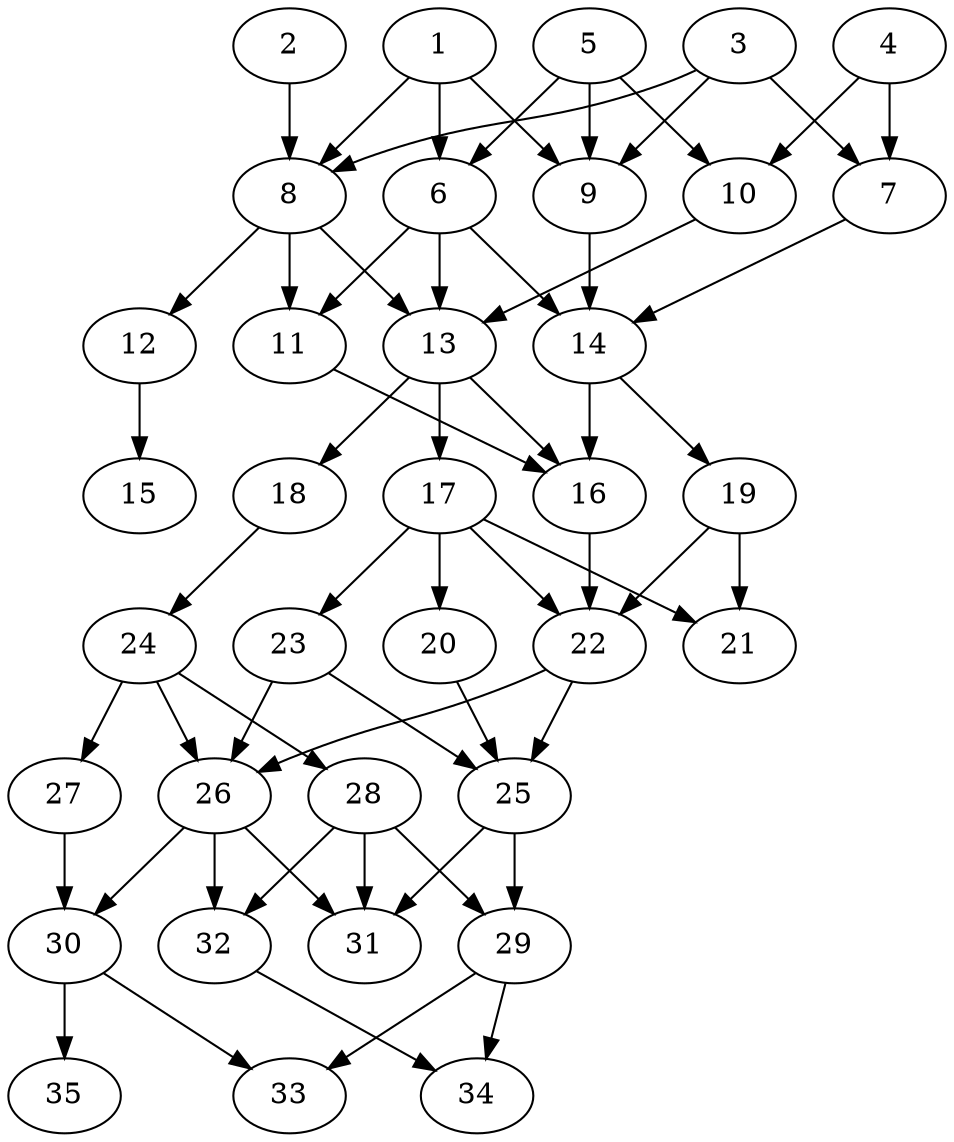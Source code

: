 // DAG automatically generated by daggen at Thu Oct  3 14:05:36 2019
// ./daggen --dot -n 35 --ccr 0.5 --fat 0.5 --regular 0.9 --density 0.6 --mindata 5242880 --maxdata 52428800 
digraph G {
  1 [size="17561600", alpha="0.07", expect_size="8780800"] 
  1 -> 6 [size ="8780800"]
  1 -> 8 [size ="8780800"]
  1 -> 9 [size ="8780800"]
  2 [size="22026240", alpha="0.04", expect_size="11013120"] 
  2 -> 8 [size ="11013120"]
  3 [size="47562752", alpha="0.01", expect_size="23781376"] 
  3 -> 7 [size ="23781376"]
  3 -> 8 [size ="23781376"]
  3 -> 9 [size ="23781376"]
  4 [size="23898112", alpha="0.04", expect_size="11949056"] 
  4 -> 7 [size ="11949056"]
  4 -> 10 [size ="11949056"]
  5 [size="20404224", alpha="0.13", expect_size="10202112"] 
  5 -> 6 [size ="10202112"]
  5 -> 9 [size ="10202112"]
  5 -> 10 [size ="10202112"]
  6 [size="74199040", alpha="0.11", expect_size="37099520"] 
  6 -> 11 [size ="37099520"]
  6 -> 13 [size ="37099520"]
  6 -> 14 [size ="37099520"]
  7 [size="47396864", alpha="0.09", expect_size="23698432"] 
  7 -> 14 [size ="23698432"]
  8 [size="75177984", alpha="0.08", expect_size="37588992"] 
  8 -> 11 [size ="37588992"]
  8 -> 12 [size ="37588992"]
  8 -> 13 [size ="37588992"]
  9 [size="69367808", alpha="0.02", expect_size="34683904"] 
  9 -> 14 [size ="34683904"]
  10 [size="51183616", alpha="0.10", expect_size="25591808"] 
  10 -> 13 [size ="25591808"]
  11 [size="73711616", alpha="0.01", expect_size="36855808"] 
  11 -> 16 [size ="36855808"]
  12 [size="14022656", alpha="0.06", expect_size="7011328"] 
  12 -> 15 [size ="7011328"]
  13 [size="33904640", alpha="0.18", expect_size="16952320"] 
  13 -> 16 [size ="16952320"]
  13 -> 17 [size ="16952320"]
  13 -> 18 [size ="16952320"]
  14 [size="38961152", alpha="0.06", expect_size="19480576"] 
  14 -> 16 [size ="19480576"]
  14 -> 19 [size ="19480576"]
  15 [size="58994688", alpha="0.17", expect_size="29497344"] 
  16 [size="23853056", alpha="0.13", expect_size="11926528"] 
  16 -> 22 [size ="11926528"]
  17 [size="75622400", alpha="0.15", expect_size="37811200"] 
  17 -> 20 [size ="37811200"]
  17 -> 21 [size ="37811200"]
  17 -> 22 [size ="37811200"]
  17 -> 23 [size ="37811200"]
  18 [size="23392256", alpha="0.01", expect_size="11696128"] 
  18 -> 24 [size ="11696128"]
  19 [size="59990016", alpha="0.14", expect_size="29995008"] 
  19 -> 21 [size ="29995008"]
  19 -> 22 [size ="29995008"]
  20 [size="69578752", alpha="0.08", expect_size="34789376"] 
  20 -> 25 [size ="34789376"]
  21 [size="20836352", alpha="0.03", expect_size="10418176"] 
  22 [size="24735744", alpha="0.01", expect_size="12367872"] 
  22 -> 25 [size ="12367872"]
  22 -> 26 [size ="12367872"]
  23 [size="51826688", alpha="0.07", expect_size="25913344"] 
  23 -> 25 [size ="25913344"]
  23 -> 26 [size ="25913344"]
  24 [size="40409088", alpha="0.15", expect_size="20204544"] 
  24 -> 26 [size ="20204544"]
  24 -> 27 [size ="20204544"]
  24 -> 28 [size ="20204544"]
  25 [size="70230016", alpha="0.06", expect_size="35115008"] 
  25 -> 29 [size ="35115008"]
  25 -> 31 [size ="35115008"]
  26 [size="55996416", alpha="0.10", expect_size="27998208"] 
  26 -> 30 [size ="27998208"]
  26 -> 31 [size ="27998208"]
  26 -> 32 [size ="27998208"]
  27 [size="21356544", alpha="0.02", expect_size="10678272"] 
  27 -> 30 [size ="10678272"]
  28 [size="94373888", alpha="0.07", expect_size="47186944"] 
  28 -> 29 [size ="47186944"]
  28 -> 31 [size ="47186944"]
  28 -> 32 [size ="47186944"]
  29 [size="100237312", alpha="0.05", expect_size="50118656"] 
  29 -> 33 [size ="50118656"]
  29 -> 34 [size ="50118656"]
  30 [size="71573504", alpha="0.12", expect_size="35786752"] 
  30 -> 33 [size ="35786752"]
  30 -> 35 [size ="35786752"]
  31 [size="13873152", alpha="0.12", expect_size="6936576"] 
  32 [size="28583936", alpha="0.13", expect_size="14291968"] 
  32 -> 34 [size ="14291968"]
  33 [size="32874496", alpha="0.19", expect_size="16437248"] 
  34 [size="63823872", alpha="0.11", expect_size="31911936"] 
  35 [size="40472576", alpha="0.13", expect_size="20236288"] 
}
